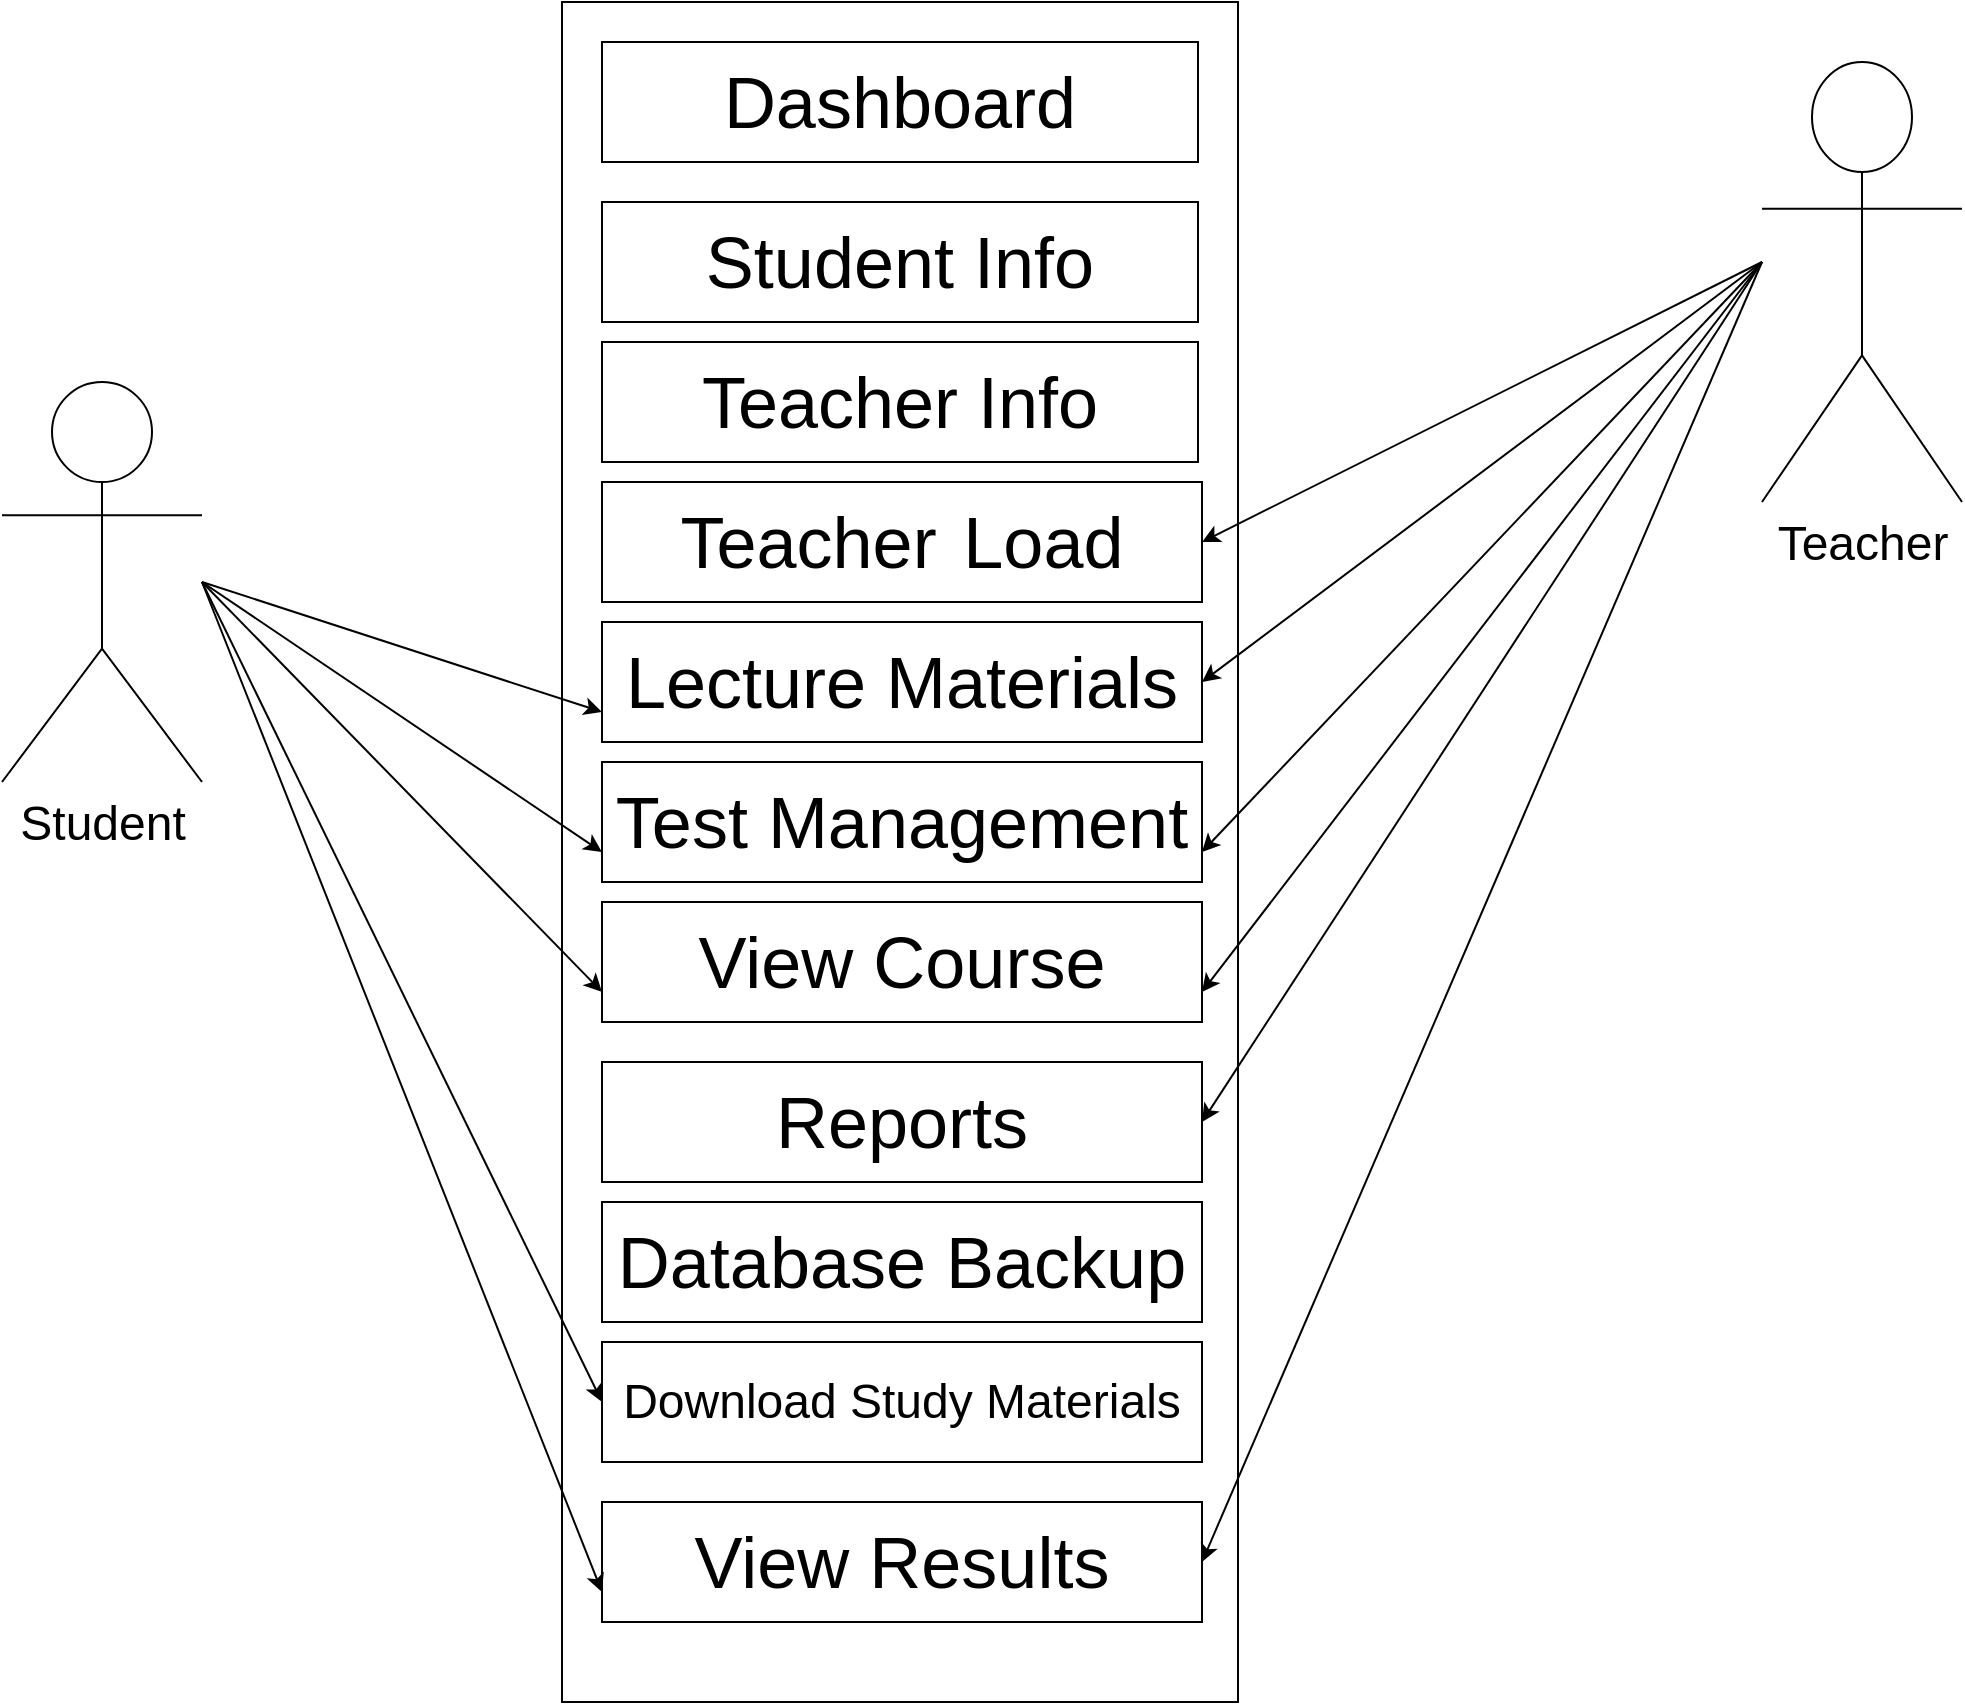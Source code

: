 <mxfile version="24.7.5">
  <diagram name="Page-1" id="A4nDBd5vze5nCZSp6XvO">
    <mxGraphModel dx="2835" dy="928" grid="1" gridSize="10" guides="1" tooltips="1" connect="1" arrows="1" fold="1" page="1" pageScale="1" pageWidth="850" pageHeight="1100" math="0" shadow="0">
      <root>
        <mxCell id="0" />
        <mxCell id="1" parent="0" />
        <mxCell id="VnZv7m8SnQrTQ3DU9ytM-1" value="&lt;font style=&quot;font-size: 24px;&quot;&gt;Teacher&lt;/font&gt;" style="shape=umlActor;verticalLabelPosition=bottom;verticalAlign=top;html=1;outlineConnect=0;" parent="1" vertex="1">
          <mxGeometry x="670" y="70" width="100" height="220" as="geometry" />
        </mxCell>
        <mxCell id="VnZv7m8SnQrTQ3DU9ytM-2" value="" style="rounded=0;whiteSpace=wrap;html=1;" parent="1" vertex="1">
          <mxGeometry x="70" y="40" width="338" height="850" as="geometry" />
        </mxCell>
        <mxCell id="VnZv7m8SnQrTQ3DU9ytM-17" value="&lt;font style=&quot;font-size: 36px;&quot;&gt;Student Info&lt;/font&gt;" style="rounded=0;whiteSpace=wrap;html=1;" parent="1" vertex="1">
          <mxGeometry x="90" y="140" width="298" height="60" as="geometry" />
        </mxCell>
        <mxCell id="VnZv7m8SnQrTQ3DU9ytM-22" value="&lt;font style=&quot;font-size: 36px;&quot;&gt;Dashboard&lt;/font&gt;" style="rounded=0;whiteSpace=wrap;html=1;" parent="1" vertex="1">
          <mxGeometry x="90" y="60" width="298" height="60" as="geometry" />
        </mxCell>
        <mxCell id="VnZv7m8SnQrTQ3DU9ytM-23" value="&lt;font style=&quot;font-size: 36px;&quot;&gt;Teacher Info&lt;/font&gt;" style="rounded=0;whiteSpace=wrap;html=1;" parent="1" vertex="1">
          <mxGeometry x="90" y="210" width="298" height="60" as="geometry" />
        </mxCell>
        <mxCell id="VnZv7m8SnQrTQ3DU9ytM-25" value="&lt;font style=&quot;font-size: 36px;&quot;&gt;Teacher&amp;nbsp;&lt;/font&gt; &lt;font style=&quot;font-size: 36px;&quot;&gt;Load&lt;/font&gt;" style="rounded=0;whiteSpace=wrap;html=1;" parent="1" vertex="1">
          <mxGeometry x="90" y="280" width="300" height="60" as="geometry" />
        </mxCell>
        <mxCell id="VnZv7m8SnQrTQ3DU9ytM-26" value="&lt;font style=&quot;font-size: 36px;&quot;&gt;Lecture Materials&lt;/font&gt;" style="rounded=0;whiteSpace=wrap;html=1;" parent="1" vertex="1">
          <mxGeometry x="90" y="350" width="300" height="60" as="geometry" />
        </mxCell>
        <mxCell id="VnZv7m8SnQrTQ3DU9ytM-27" value="&lt;font style=&quot;font-size: 36px;&quot;&gt;Test Management&lt;/font&gt;" style="rounded=0;whiteSpace=wrap;html=1;" parent="1" vertex="1">
          <mxGeometry x="90" y="420" width="300" height="60" as="geometry" />
        </mxCell>
        <mxCell id="VnZv7m8SnQrTQ3DU9ytM-29" value="&lt;span style=&quot;font-size: 36px;&quot;&gt;View Course&lt;/span&gt;" style="rounded=0;whiteSpace=wrap;html=1;" parent="1" vertex="1">
          <mxGeometry x="90" y="490" width="300" height="60" as="geometry" />
        </mxCell>
        <mxCell id="VnZv7m8SnQrTQ3DU9ytM-30" value="&lt;font style=&quot;font-size: 36px;&quot;&gt;Reports&lt;/font&gt;" style="rounded=0;whiteSpace=wrap;html=1;" parent="1" vertex="1">
          <mxGeometry x="90" y="570" width="300" height="60" as="geometry" />
        </mxCell>
        <mxCell id="VnZv7m8SnQrTQ3DU9ytM-31" value="&lt;font style=&quot;font-size: 36px;&quot;&gt;Database Backup&lt;/font&gt;" style="rounded=0;whiteSpace=wrap;html=1;" parent="1" vertex="1">
          <mxGeometry x="90" y="640" width="300" height="60" as="geometry" />
        </mxCell>
        <mxCell id="5IwmWQXbdXqAQ3gosbKJ-4" value="&lt;font style=&quot;font-size: 24px;&quot;&gt;Student&lt;/font&gt;" style="shape=umlActor;verticalLabelPosition=bottom;verticalAlign=top;html=1;outlineConnect=0;" parent="1" vertex="1">
          <mxGeometry x="-210" y="230" width="100" height="200" as="geometry" />
        </mxCell>
        <mxCell id="5IwmWQXbdXqAQ3gosbKJ-6" value="" style="endArrow=classic;html=1;rounded=0;entryX=1;entryY=0.5;entryDx=0;entryDy=0;" parent="1" target="VnZv7m8SnQrTQ3DU9ytM-25" edge="1">
          <mxGeometry width="50" height="50" relative="1" as="geometry">
            <mxPoint x="670" y="170" as="sourcePoint" />
            <mxPoint x="550" y="310" as="targetPoint" />
          </mxGeometry>
        </mxCell>
        <mxCell id="5IwmWQXbdXqAQ3gosbKJ-7" value="" style="endArrow=classic;html=1;rounded=0;entryX=1;entryY=0.5;entryDx=0;entryDy=0;" parent="1" target="VnZv7m8SnQrTQ3DU9ytM-26" edge="1">
          <mxGeometry width="50" height="50" relative="1" as="geometry">
            <mxPoint x="670" y="170" as="sourcePoint" />
            <mxPoint x="550" y="380" as="targetPoint" />
          </mxGeometry>
        </mxCell>
        <mxCell id="5IwmWQXbdXqAQ3gosbKJ-8" value="" style="endArrow=classic;html=1;rounded=0;entryX=1;entryY=0.75;entryDx=0;entryDy=0;" parent="1" target="VnZv7m8SnQrTQ3DU9ytM-27" edge="1">
          <mxGeometry width="50" height="50" relative="1" as="geometry">
            <mxPoint x="670" y="170" as="sourcePoint" />
            <mxPoint x="490" y="370" as="targetPoint" />
          </mxGeometry>
        </mxCell>
        <mxCell id="5IwmWQXbdXqAQ3gosbKJ-9" value="" style="endArrow=classic;html=1;rounded=0;entryX=1;entryY=0.75;entryDx=0;entryDy=0;" parent="1" target="VnZv7m8SnQrTQ3DU9ytM-29" edge="1">
          <mxGeometry width="50" height="50" relative="1" as="geometry">
            <mxPoint x="670" y="170" as="sourcePoint" />
            <mxPoint x="490" y="370" as="targetPoint" />
          </mxGeometry>
        </mxCell>
        <mxCell id="5IwmWQXbdXqAQ3gosbKJ-10" value="" style="endArrow=classic;html=1;rounded=0;entryX=1;entryY=0.5;entryDx=0;entryDy=0;" parent="1" target="VnZv7m8SnQrTQ3DU9ytM-30" edge="1">
          <mxGeometry width="50" height="50" relative="1" as="geometry">
            <mxPoint x="670" y="170" as="sourcePoint" />
            <mxPoint x="490" y="370" as="targetPoint" />
          </mxGeometry>
        </mxCell>
        <mxCell id="5IwmWQXbdXqAQ3gosbKJ-14" value="" style="endArrow=classic;html=1;rounded=0;entryX=0;entryY=0.75;entryDx=0;entryDy=0;" parent="1" target="VnZv7m8SnQrTQ3DU9ytM-26" edge="1">
          <mxGeometry width="50" height="50" relative="1" as="geometry">
            <mxPoint x="-110" y="330" as="sourcePoint" />
            <mxPoint x="490" y="370" as="targetPoint" />
          </mxGeometry>
        </mxCell>
        <mxCell id="5IwmWQXbdXqAQ3gosbKJ-15" value="" style="endArrow=classic;html=1;rounded=0;entryX=0.059;entryY=0.5;entryDx=0;entryDy=0;entryPerimeter=0;" parent="1" target="VnZv7m8SnQrTQ3DU9ytM-2" edge="1">
          <mxGeometry width="50" height="50" relative="1" as="geometry">
            <mxPoint x="-110" y="330" as="sourcePoint" />
            <mxPoint x="490" y="370" as="targetPoint" />
          </mxGeometry>
        </mxCell>
        <mxCell id="5IwmWQXbdXqAQ3gosbKJ-16" value="" style="endArrow=classic;html=1;rounded=0;entryX=0;entryY=0.75;entryDx=0;entryDy=0;" parent="1" target="VnZv7m8SnQrTQ3DU9ytM-29" edge="1">
          <mxGeometry width="50" height="50" relative="1" as="geometry">
            <mxPoint x="-110" y="330" as="sourcePoint" />
            <mxPoint x="490" y="370" as="targetPoint" />
          </mxGeometry>
        </mxCell>
        <mxCell id="qdHA4SfD_U8EXuFvCVwc-2" value="&lt;font style=&quot;font-size: 24px;&quot;&gt;Download Study Materials&lt;/font&gt;" style="rounded=0;whiteSpace=wrap;html=1;" vertex="1" parent="1">
          <mxGeometry x="90" y="710" width="300" height="60" as="geometry" />
        </mxCell>
        <mxCell id="qdHA4SfD_U8EXuFvCVwc-4" value="&lt;font style=&quot;font-size: 36px;&quot;&gt;View Results&lt;/font&gt;" style="rounded=0;whiteSpace=wrap;html=1;" vertex="1" parent="1">
          <mxGeometry x="90" y="790" width="300" height="60" as="geometry" />
        </mxCell>
        <mxCell id="qdHA4SfD_U8EXuFvCVwc-5" value="" style="endArrow=classic;html=1;rounded=0;entryX=0;entryY=0.75;entryDx=0;entryDy=0;" edge="1" parent="1" target="qdHA4SfD_U8EXuFvCVwc-4">
          <mxGeometry width="50" height="50" relative="1" as="geometry">
            <mxPoint x="-110" y="330" as="sourcePoint" />
            <mxPoint x="360" y="510" as="targetPoint" />
          </mxGeometry>
        </mxCell>
        <mxCell id="qdHA4SfD_U8EXuFvCVwc-6" value="" style="endArrow=classic;html=1;rounded=0;entryX=1;entryY=0.5;entryDx=0;entryDy=0;" edge="1" parent="1" target="qdHA4SfD_U8EXuFvCVwc-4">
          <mxGeometry width="50" height="50" relative="1" as="geometry">
            <mxPoint x="670" y="170" as="sourcePoint" />
            <mxPoint x="360" y="510" as="targetPoint" />
          </mxGeometry>
        </mxCell>
        <mxCell id="qdHA4SfD_U8EXuFvCVwc-7" value="" style="endArrow=classic;html=1;rounded=0;entryX=0;entryY=0.5;entryDx=0;entryDy=0;" edge="1" parent="1" target="qdHA4SfD_U8EXuFvCVwc-2">
          <mxGeometry width="50" height="50" relative="1" as="geometry">
            <mxPoint x="-110" y="330" as="sourcePoint" />
            <mxPoint x="360" y="510" as="targetPoint" />
          </mxGeometry>
        </mxCell>
      </root>
    </mxGraphModel>
  </diagram>
</mxfile>
